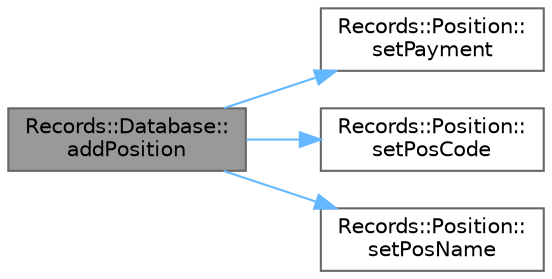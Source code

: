 digraph "Records::Database::addPosition"
{
 // LATEX_PDF_SIZE
  bgcolor="transparent";
  edge [fontname=Helvetica,fontsize=10,labelfontname=Helvetica,labelfontsize=10];
  node [fontname=Helvetica,fontsize=10,shape=box,height=0.2,width=0.4];
  rankdir="LR";
  Node1 [id="Node000001",label="Records::Database::\laddPosition",height=0.2,width=0.4,color="gray40", fillcolor="grey60", style="filled", fontcolor="black",tooltip="Додає нову позицію до бази даних."];
  Node1 -> Node2 [id="edge1_Node000001_Node000002",color="steelblue1",style="solid",tooltip=" "];
  Node2 [id="Node000002",label="Records::Position::\lsetPayment",height=0.2,width=0.4,color="grey40", fillcolor="white", style="filled",URL="$class_records_1_1_position.html#a01f07c08ea8e259b43e7e397e22005bf",tooltip="Встановлює розмір оплати посади."];
  Node1 -> Node3 [id="edge2_Node000001_Node000003",color="steelblue1",style="solid",tooltip=" "];
  Node3 [id="Node000003",label="Records::Position::\lsetPosCode",height=0.2,width=0.4,color="grey40", fillcolor="white", style="filled",URL="$class_records_1_1_position.html#a373768fe7da410f54692150d50ee25e8",tooltip="Встановлює код посади."];
  Node1 -> Node4 [id="edge3_Node000001_Node000004",color="steelblue1",style="solid",tooltip=" "];
  Node4 [id="Node000004",label="Records::Position::\lsetPosName",height=0.2,width=0.4,color="grey40", fillcolor="white", style="filled",URL="$class_records_1_1_position.html#a03fcaf21b2f03f9efe3b474d296a3c97",tooltip="Встановлює назву посади."];
}

